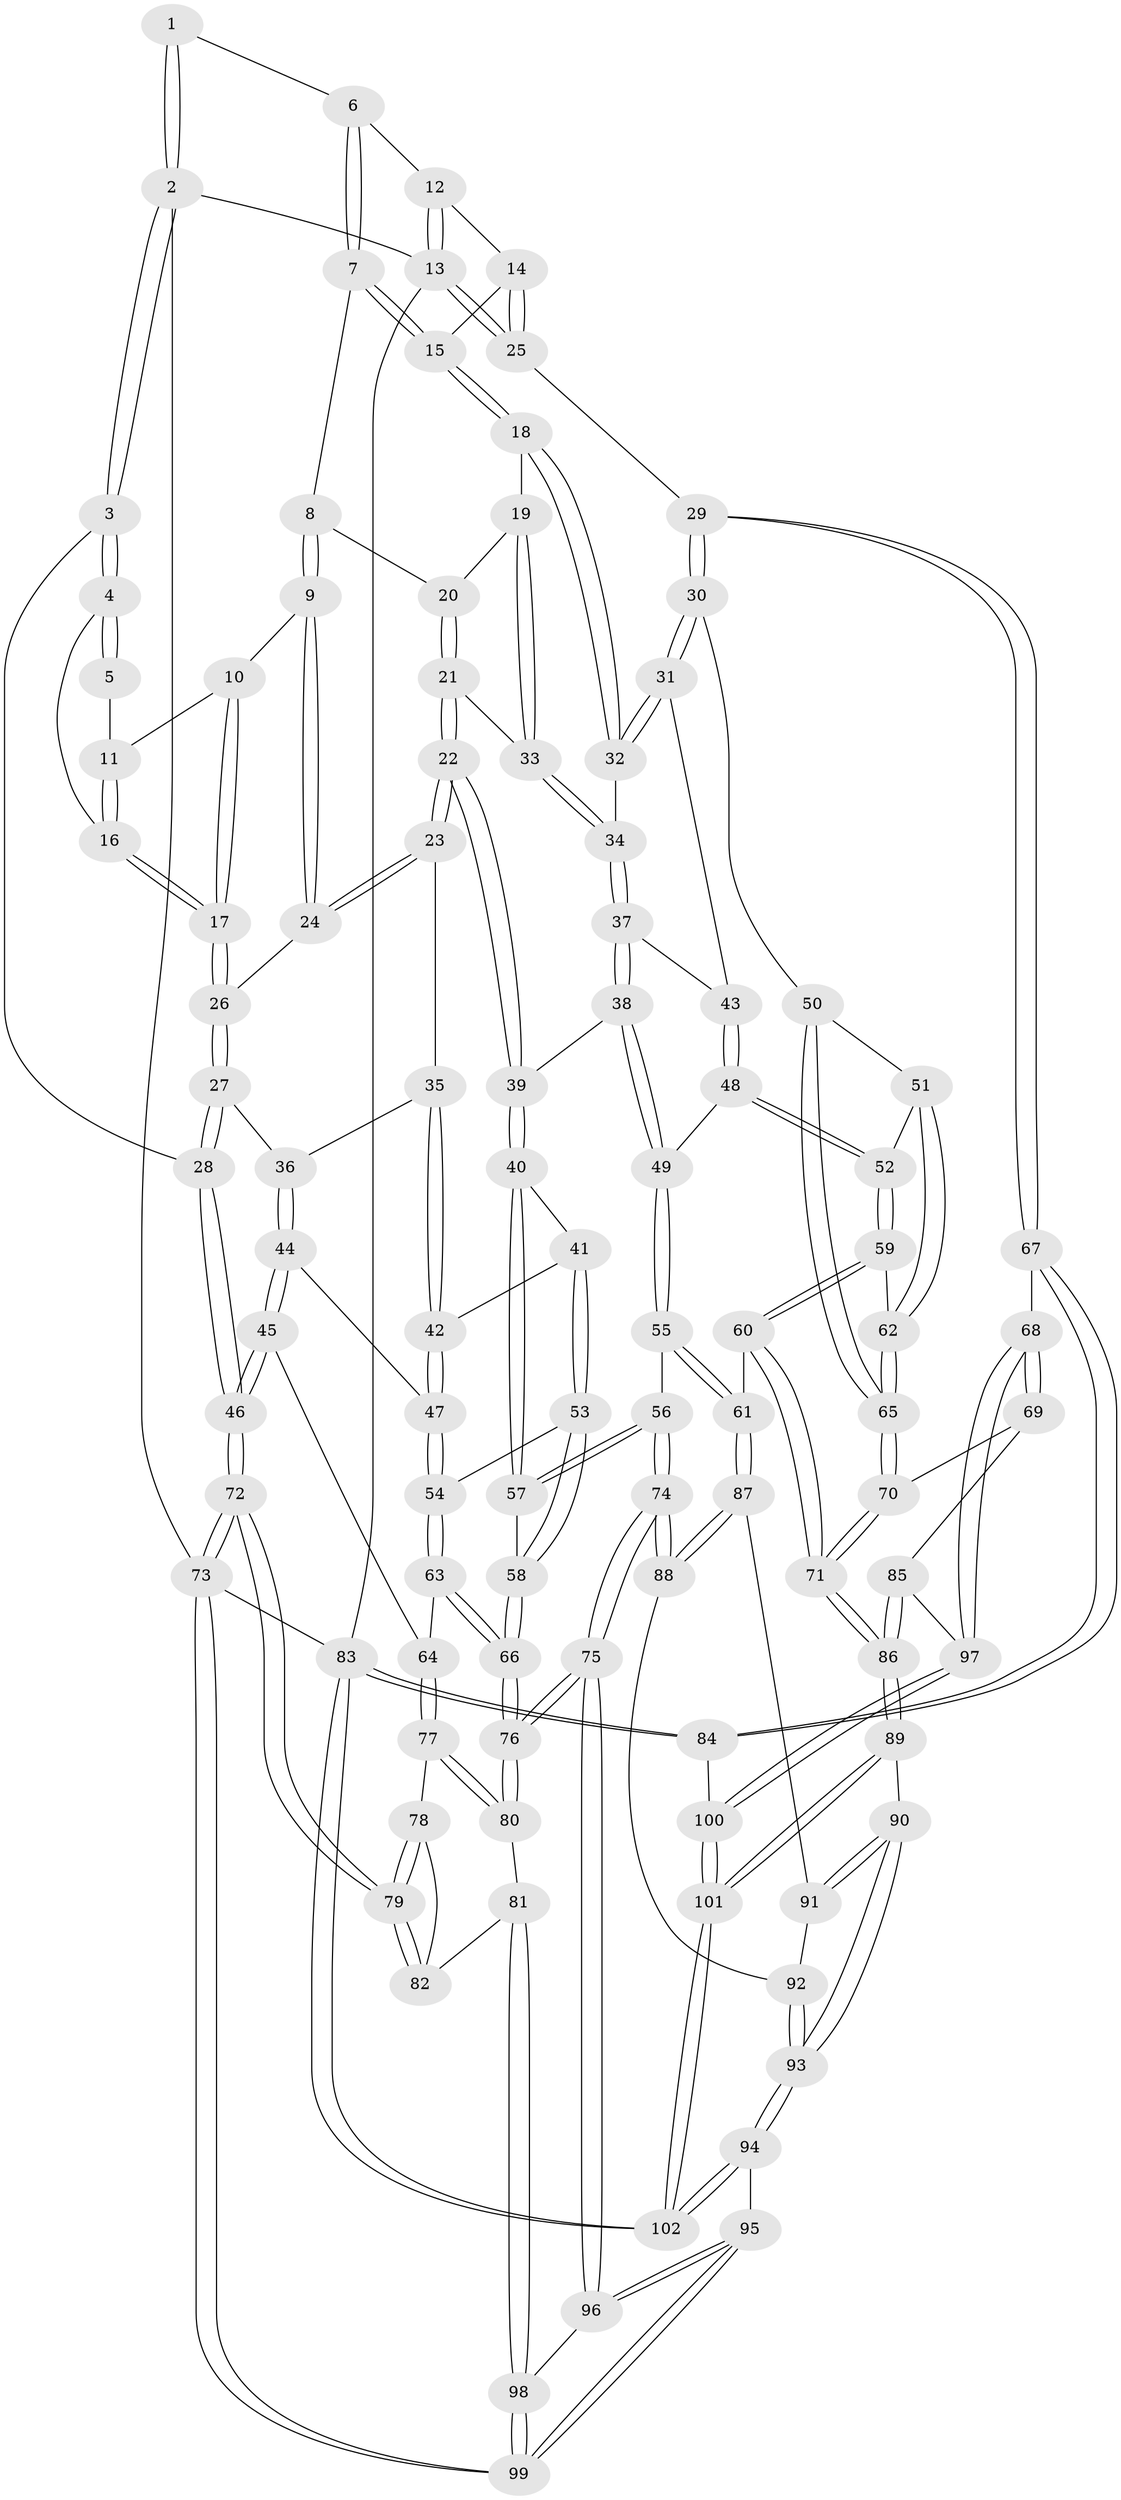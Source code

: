 // coarse degree distribution, {8: 0.03225806451612903, 3: 0.45161290322580644, 5: 0.1935483870967742, 4: 0.25806451612903225, 2: 0.06451612903225806}
// Generated by graph-tools (version 1.1) at 2025/54/03/04/25 22:54:30]
// undirected, 102 vertices, 252 edges
graph export_dot {
  node [color=gray90,style=filled];
  1 [pos="+0.2147921196552499+0"];
  2 [pos="+0+0"];
  3 [pos="+0+0.1610370390614121"];
  4 [pos="+0+0.14591859076424035"];
  5 [pos="+0.15232540782129791+0.009987871093889935"];
  6 [pos="+0.46242992742286826+0"];
  7 [pos="+0.4612437079844902+0.03680357838129907"];
  8 [pos="+0.4438293161578415+0.0825612976986471"];
  9 [pos="+0.3355908895426955+0.1924872014088765"];
  10 [pos="+0.22617797181693067+0.1516282282597394"];
  11 [pos="+0.17204733215039777+0.09030225590172447"];
  12 [pos="+0.6872854304243009+0"];
  13 [pos="+1+0"];
  14 [pos="+0.7516190834904027+0.17761179064967655"];
  15 [pos="+0.7201958168290316+0.19830690339889173"];
  16 [pos="+0.06859898227942801+0.19469966344584433"];
  17 [pos="+0.12135843614946056+0.25305985778453827"];
  18 [pos="+0.6784286404635876+0.2922040148052053"];
  19 [pos="+0.6022179838249961+0.29399225766065756"];
  20 [pos="+0.4925411871118894+0.17843671311174414"];
  21 [pos="+0.47108767009604213+0.35996835293846496"];
  22 [pos="+0.39326367340126855+0.3942969701531777"];
  23 [pos="+0.32407093677852883+0.3284314432949888"];
  24 [pos="+0.3187921917000843+0.3090975024173008"];
  25 [pos="+1+0.1730536306819813"];
  26 [pos="+0.12672315207086252+0.2750942834837573"];
  27 [pos="+0.05738843470427155+0.4097831735206213"];
  28 [pos="+0+0.3888601144638053"];
  29 [pos="+1+0.49834839503817313"];
  30 [pos="+0.926489854208468+0.4844774364717468"];
  31 [pos="+0.7622832116764314+0.41298847131357114"];
  32 [pos="+0.6856198440180037+0.30945709846152253"];
  33 [pos="+0.5179727954866085+0.3544388856092192"];
  34 [pos="+0.585477014728681+0.4470537184813385"];
  35 [pos="+0.19978691490600295+0.4205925583646839"];
  36 [pos="+0.0710547512294224+0.42036326960660975"];
  37 [pos="+0.5863992893371469+0.45603761356208905"];
  38 [pos="+0.40529754777554017+0.5030589637054956"];
  39 [pos="+0.4043775906251953+0.5024518678139767"];
  40 [pos="+0.3529152177487664+0.5368833691550765"];
  41 [pos="+0.254433638167328+0.5443209074726872"];
  42 [pos="+0.2519224958989507+0.5434277120560513"];
  43 [pos="+0.6287423503889874+0.5058234447548997"];
  44 [pos="+0.11686475429307054+0.5733572482440422"];
  45 [pos="+0.09390339166332701+0.6248319568182424"];
  46 [pos="+0+0.5749348316264584"];
  47 [pos="+0.17692048637437074+0.5642732117579727"];
  48 [pos="+0.6214085804487897+0.5610046850967052"];
  49 [pos="+0.43614717571612033+0.5372303162381328"];
  50 [pos="+0.899943081853044+0.49873801846398286"];
  51 [pos="+0.7358543965265931+0.5765491993130845"];
  52 [pos="+0.6247269806556071+0.5689677515398547"];
  53 [pos="+0.24514507407741434+0.651700634264682"];
  54 [pos="+0.2268418018767651+0.6603609871726206"];
  55 [pos="+0.4921097028213799+0.7159726114804773"];
  56 [pos="+0.3896782239411649+0.7101809029786865"];
  57 [pos="+0.3296624306423191+0.6722108494222826"];
  58 [pos="+0.3117423100891101+0.6795350096550334"];
  59 [pos="+0.6216531025027711+0.5887890129675026"];
  60 [pos="+0.5682796358808654+0.7340997204035378"];
  61 [pos="+0.5171023158040076+0.7369299974180155"];
  62 [pos="+0.7277077393024438+0.6630740718355544"];
  63 [pos="+0.21085594028938381+0.6718001601883127"];
  64 [pos="+0.09890213881737023+0.6427815276642623"];
  65 [pos="+0.7307252055359177+0.6730136964330378"];
  66 [pos="+0.2315209188463526+0.8255314088510092"];
  67 [pos="+1+0.6615162211892459"];
  68 [pos="+1+0.6660075080927335"];
  69 [pos="+0.8292901759050225+0.7250490588831966"];
  70 [pos="+0.7333658032931643+0.6972934618309454"];
  71 [pos="+0.609085935308818+0.7589444938178467"];
  72 [pos="+0+0.835560735755341"];
  73 [pos="+0+1"];
  74 [pos="+0.2853456910863697+0.8616825328202125"];
  75 [pos="+0.27085188038775754+0.8678207773265018"];
  76 [pos="+0.23056425504190212+0.8298796279262828"];
  77 [pos="+0.09099674970651236+0.6941807857561509"];
  78 [pos="+0.05874694622302358+0.7170242041322701"];
  79 [pos="+0+0.8187951770322224"];
  80 [pos="+0.18395807922472993+0.8233509326811128"];
  81 [pos="+0.08812941161693255+0.8683583947263894"];
  82 [pos="+0.08029840667339253+0.8658399391333592"];
  83 [pos="+1+1"];
  84 [pos="+1+0.8252183610757827"];
  85 [pos="+0.7302307633877232+0.8571008406833063"];
  86 [pos="+0.6715184684815922+0.8676948051621063"];
  87 [pos="+0.5010704470335355+0.7646224678175004"];
  88 [pos="+0.3638588395149806+0.8502818299760571"];
  89 [pos="+0.6681522693059427+0.8786332124648079"];
  90 [pos="+0.5481918862584264+1"];
  91 [pos="+0.4939865089859738+0.8602693184621798"];
  92 [pos="+0.4298531515358329+0.8962868522066944"];
  93 [pos="+0.4746651133261496+1"];
  94 [pos="+0.4580991672118688+1"];
  95 [pos="+0.3779984067158028+1"];
  96 [pos="+0.2748377933272569+0.9214571831262413"];
  97 [pos="+0.8432961559439434+0.9023056796814644"];
  98 [pos="+0.0859402477471188+0.9870158964694168"];
  99 [pos="+0+1"];
  100 [pos="+0.8534156099902832+1"];
  101 [pos="+0.8205005689318244+1"];
  102 [pos="+0.8225852879207749+1"];
  1 -- 2;
  1 -- 2;
  1 -- 6;
  2 -- 3;
  2 -- 3;
  2 -- 13;
  2 -- 73;
  3 -- 4;
  3 -- 4;
  3 -- 28;
  4 -- 5;
  4 -- 5;
  4 -- 16;
  5 -- 11;
  6 -- 7;
  6 -- 7;
  6 -- 12;
  7 -- 8;
  7 -- 15;
  7 -- 15;
  8 -- 9;
  8 -- 9;
  8 -- 20;
  9 -- 10;
  9 -- 24;
  9 -- 24;
  10 -- 11;
  10 -- 17;
  10 -- 17;
  11 -- 16;
  11 -- 16;
  12 -- 13;
  12 -- 13;
  12 -- 14;
  13 -- 25;
  13 -- 25;
  13 -- 83;
  14 -- 15;
  14 -- 25;
  14 -- 25;
  15 -- 18;
  15 -- 18;
  16 -- 17;
  16 -- 17;
  17 -- 26;
  17 -- 26;
  18 -- 19;
  18 -- 32;
  18 -- 32;
  19 -- 20;
  19 -- 33;
  19 -- 33;
  20 -- 21;
  20 -- 21;
  21 -- 22;
  21 -- 22;
  21 -- 33;
  22 -- 23;
  22 -- 23;
  22 -- 39;
  22 -- 39;
  23 -- 24;
  23 -- 24;
  23 -- 35;
  24 -- 26;
  25 -- 29;
  26 -- 27;
  26 -- 27;
  27 -- 28;
  27 -- 28;
  27 -- 36;
  28 -- 46;
  28 -- 46;
  29 -- 30;
  29 -- 30;
  29 -- 67;
  29 -- 67;
  30 -- 31;
  30 -- 31;
  30 -- 50;
  31 -- 32;
  31 -- 32;
  31 -- 43;
  32 -- 34;
  33 -- 34;
  33 -- 34;
  34 -- 37;
  34 -- 37;
  35 -- 36;
  35 -- 42;
  35 -- 42;
  36 -- 44;
  36 -- 44;
  37 -- 38;
  37 -- 38;
  37 -- 43;
  38 -- 39;
  38 -- 49;
  38 -- 49;
  39 -- 40;
  39 -- 40;
  40 -- 41;
  40 -- 57;
  40 -- 57;
  41 -- 42;
  41 -- 53;
  41 -- 53;
  42 -- 47;
  42 -- 47;
  43 -- 48;
  43 -- 48;
  44 -- 45;
  44 -- 45;
  44 -- 47;
  45 -- 46;
  45 -- 46;
  45 -- 64;
  46 -- 72;
  46 -- 72;
  47 -- 54;
  47 -- 54;
  48 -- 49;
  48 -- 52;
  48 -- 52;
  49 -- 55;
  49 -- 55;
  50 -- 51;
  50 -- 65;
  50 -- 65;
  51 -- 52;
  51 -- 62;
  51 -- 62;
  52 -- 59;
  52 -- 59;
  53 -- 54;
  53 -- 58;
  53 -- 58;
  54 -- 63;
  54 -- 63;
  55 -- 56;
  55 -- 61;
  55 -- 61;
  56 -- 57;
  56 -- 57;
  56 -- 74;
  56 -- 74;
  57 -- 58;
  58 -- 66;
  58 -- 66;
  59 -- 60;
  59 -- 60;
  59 -- 62;
  60 -- 61;
  60 -- 71;
  60 -- 71;
  61 -- 87;
  61 -- 87;
  62 -- 65;
  62 -- 65;
  63 -- 64;
  63 -- 66;
  63 -- 66;
  64 -- 77;
  64 -- 77;
  65 -- 70;
  65 -- 70;
  66 -- 76;
  66 -- 76;
  67 -- 68;
  67 -- 84;
  67 -- 84;
  68 -- 69;
  68 -- 69;
  68 -- 97;
  68 -- 97;
  69 -- 70;
  69 -- 85;
  70 -- 71;
  70 -- 71;
  71 -- 86;
  71 -- 86;
  72 -- 73;
  72 -- 73;
  72 -- 79;
  72 -- 79;
  73 -- 99;
  73 -- 99;
  73 -- 83;
  74 -- 75;
  74 -- 75;
  74 -- 88;
  74 -- 88;
  75 -- 76;
  75 -- 76;
  75 -- 96;
  75 -- 96;
  76 -- 80;
  76 -- 80;
  77 -- 78;
  77 -- 80;
  77 -- 80;
  78 -- 79;
  78 -- 79;
  78 -- 82;
  79 -- 82;
  79 -- 82;
  80 -- 81;
  81 -- 82;
  81 -- 98;
  81 -- 98;
  83 -- 84;
  83 -- 84;
  83 -- 102;
  83 -- 102;
  84 -- 100;
  85 -- 86;
  85 -- 86;
  85 -- 97;
  86 -- 89;
  86 -- 89;
  87 -- 88;
  87 -- 88;
  87 -- 91;
  88 -- 92;
  89 -- 90;
  89 -- 101;
  89 -- 101;
  90 -- 91;
  90 -- 91;
  90 -- 93;
  90 -- 93;
  91 -- 92;
  92 -- 93;
  92 -- 93;
  93 -- 94;
  93 -- 94;
  94 -- 95;
  94 -- 102;
  94 -- 102;
  95 -- 96;
  95 -- 96;
  95 -- 99;
  95 -- 99;
  96 -- 98;
  97 -- 100;
  97 -- 100;
  98 -- 99;
  98 -- 99;
  100 -- 101;
  100 -- 101;
  101 -- 102;
  101 -- 102;
}
